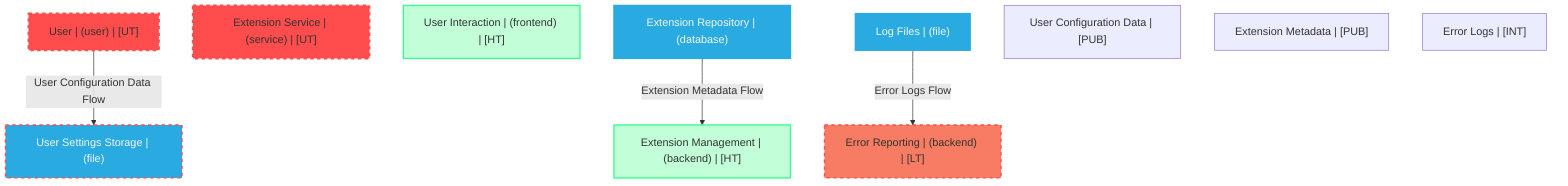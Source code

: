 graph TB
  node_01F8Z8J9G6R9F8J9G6R9F8J9G16["User | (user) | [UT]"]:::untrusted
  node_01F8Z8J9G6R9F8J9G6R9F8J9G17["Extension Service | (service) | [UT]"]:::untrusted
  node_01F8Z8J9G6R9F8J9G6R9F8J9G10["User Interaction | (frontend) | [HT]"]:::highTrust
  node_01F8Z8J9G6R9F8J9G6R9F8J9G11["Extension Management | (backend) | [HT]"]:::highTrust
  node_01F8Z8J9G6R9F8J9G6R9F8J9G12["Error Reporting | (backend) | [LT]"]:::lowTrust
  node_01F8Z8J9G6R9F8J9G6R9F8J9G13["User Settings Storage | (file)"]:::dataStore
  node_01F8Z8J9G6R9F8J9G6R9F8J9G14["Extension Repository | (database)"]:::dataStore
  node_01F8Z8J9G6R9F8J9G6R9F8J9G15["Log Files | (file)"]:::dataStore
  node_01F8Z8J9G6R9F8J9G6R9F8J9G7["User Configuration Data | [PUB]"]:::dataAsset,public
  node_01F8Z8J9G6R9F8J9G6R9F8J9G8["Extension Metadata | [PUB]"]:::dataAsset,public
  node_01F8Z8J9G6R9F8J9G6R9F8J9G9["Error Logs | [INT]"]:::dataAsset,internal

  node_01F8Z8J9G6R9F8J9G6R9F8J9G16 -->|User Configuration Data Flow| node_01F8Z8J9G6R9F8J9G6R9F8J9G13:::unencryptedFlow
  node_01F8Z8J9G6R9F8J9G6R9F8J9G14 -->|Extension Metadata Flow| node_01F8Z8J9G6R9F8J9G6R9F8J9G11:::encryptedFlow
  node_01F8Z8J9G6R9F8J9G6R9F8J9G15 -->|Error Logs Flow| node_01F8Z8J9G6R9F8J9G6R9F8J9G12:::unencryptedFlow

  classDef externalEntity fill:#FF4C4C,stroke:#FF4C4C,stroke-width:2px,color:#F5F7FA
  classDef process fill:#36FF8F,stroke:#36FF8F,stroke-width:2px,color:#0B0D17
  classDef dataStore fill:#29ABE2,stroke:#29ABE2,stroke-width:2px,color:#F5F7FA
  classDef dataAsset fill:#A259FF,stroke:#c3a4ff,stroke-width:2px,color:#F5F7FA
  classDef untrusted fill:#FF4C4C,stroke:#FF4C4C,stroke-width:3px,stroke-dasharray:5 5
  classDef lowTrust fill:#f77c63,stroke:#f77c63,stroke-width:2px,stroke-dasharray:3 3
  classDef mediumTrust fill:#FFD300,stroke:#FFD300,stroke-width:2px
  classDef highTrust fill:#C2FFD8,stroke:#36FF8F,stroke-width:2px
  classDef veryHighTrust fill:#36FF8F,stroke:#36FF8F,stroke-width:3px
  classDef public fill:#C2FFD8,stroke:#36FF8F,stroke-width:1px
  classDef internal fill:#FFF2B3,stroke:#FFD300,stroke-width:1px
  classDef confidential fill:#FFB3B3,stroke:#FF4C4C,stroke-width:2px
  classDef restricted fill:#FF4C4C,stroke:#FF4C4C,stroke-width:3px
  classDef pii fill:#ffa1ad,stroke:#A259FF,stroke-width:2px
  classDef pci fill:#FF4C4C,stroke:#FF4C4C,stroke-width:3px
  classDef phi fill:#ffa1ad,stroke:#A259FF,stroke-width:3px
  classDef encryptedFlow stroke:#36FF8F,stroke-width:2px
  classDef unencryptedFlow stroke:#FF4C4C,stroke-width:2px,stroke-dasharray:5 5
  classDef authenticatedFlow stroke:#29ABE2,stroke-width:2px
  classDef trustBoundary fill:transparent,stroke:#2E3440,stroke-width:3px,stroke-dasharray:10 5